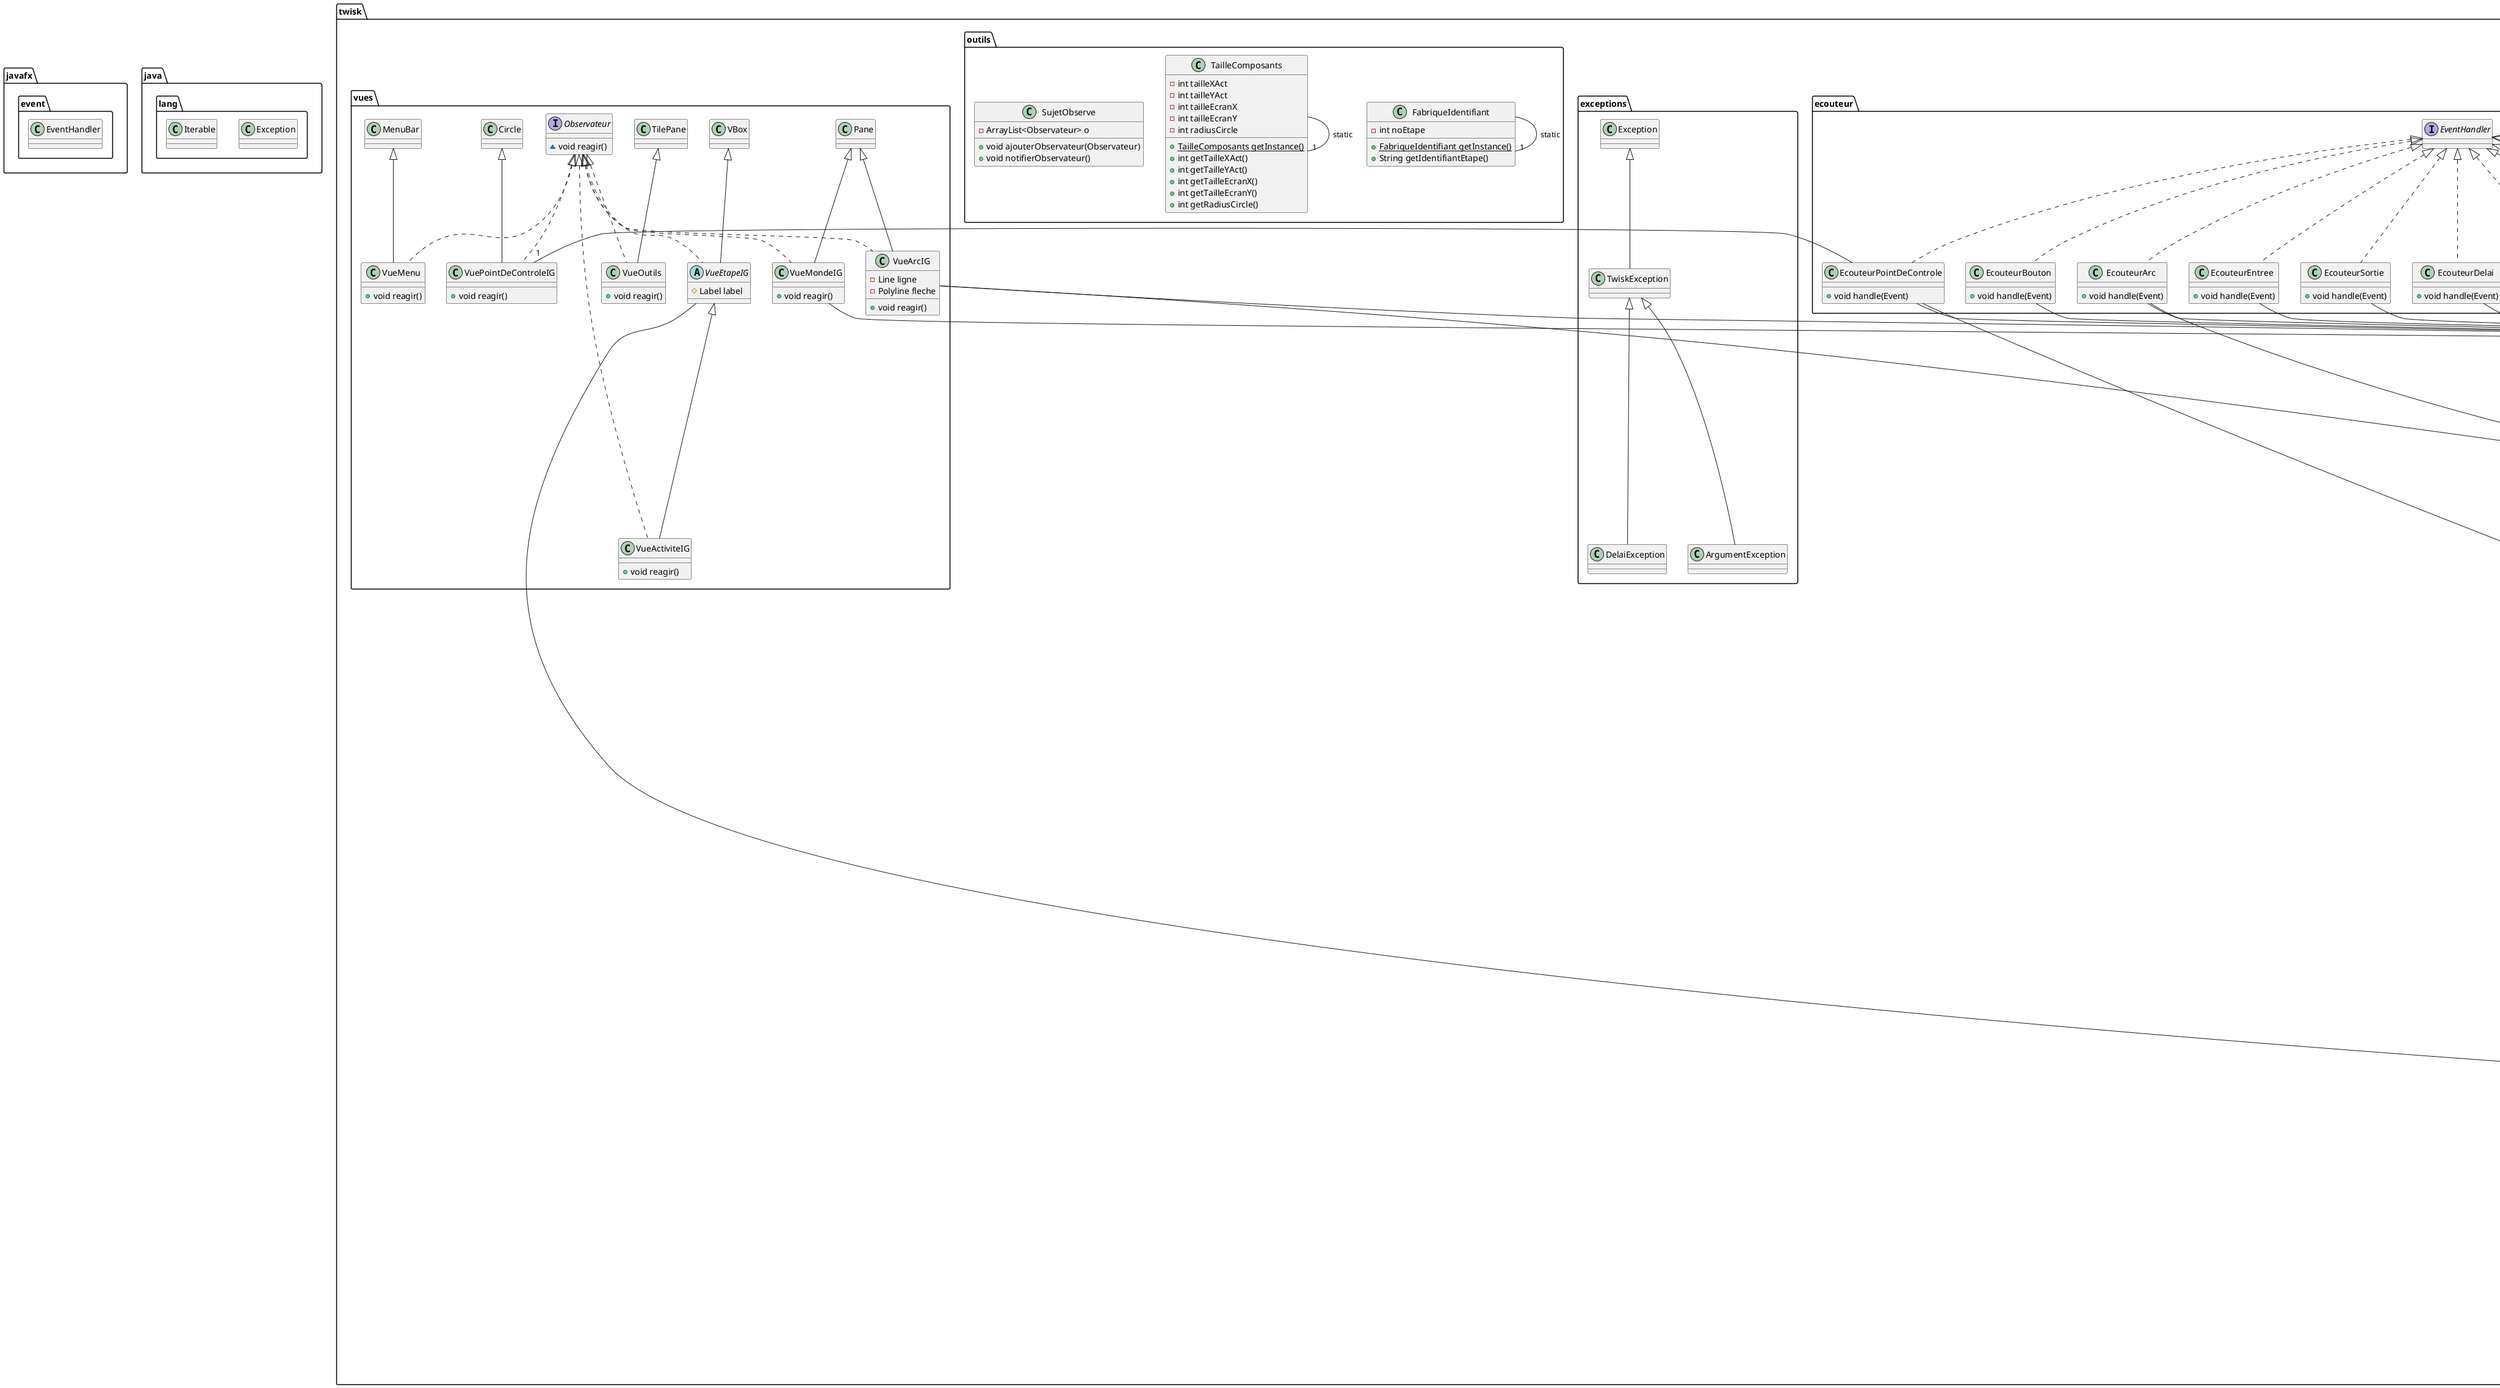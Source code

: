 @startuml

package javafx.event{
    class EventHandler
}

package java.lang{
    class Exception
    class Iterable
}

package twisk.ecouteur{
    class EcouteurEffacerSelection implements EventHandler{
        + void handle(Event)
    }

    class EcouteurQuitter implements EventHandler{
        + void handle(Event)
    }

    class EcouteurActivite implements EventHandler{
        + void handle(Event)
    }
    class EcouteurSupprimerSelection implements EventHandler{
        + void handle(Event)
    }
    class EcouteurRenommerSelection implements EventHandler{
        + void handle(Event)
    }
    class EcouteurBouton implements EventHandler{
        + void handle(Event)
    }

    class EcouteurArc implements EventHandler{
        + void handle(Event)
    }

    class EcouteurEntree implements EventHandler{
        + void handle(Event)
    }

    class EcouteurPointDeControle implements EventHandler{
        + void handle(Event)
    }

    class EcouteurSortie implements EventHandler{
        + void handle(Event)
    }

    class EcouteurDelai implements EventHandler{
        + void handle(Event)
    }
}

package twisk.exceptions{
    class DelaiException extends TwiskException{
    }

    class ArgumentException extends TwiskException{
    }

    class TwiskException extends Exception{
    }
}

package twisk.mondeIG{
    class MondeIG extends SujetObserve implements Iterable{
        - HashMap<String,EtapeIG> etapes
        - ArrayList<ArcIG> arc
        - ArrayList<EtapeIG> etapeSelectionnes
        - ArrayList<ArcIG> arcSelectionnes
        + PointDeControleIG getDepart()
        + PointDeControleIG getArrivee()
        + void setNomPremiereEtapeSelectionnee(String)
        + String getNomPremiereEtapeSelectionnee()
        + String getIdentifiantPremiereEtapeSelectionnee()
        + void setDepart(PointDeControleIG)
        + void setArrivee(PointDeControleIG)
        + void ajouter(String)
        + void ajouter(PointDeControleIG,PointDeControleIG)
        + void setPosEtape(String,int,int)
        + void ajouterSelectionEtape(EtapeIG)
        + void enleverSelectionEtape(EtapeIG)
        + void enleverTouteSelectionEtape()
        + boolean estSelectionneeEtape(EtapeIG)
        + int nbSelectionEtape()
        + void supprimerEtape(EtapeIG)
        + ArrayList<ArcIG> arcRattachee(EtapeIG)
        + boolean estSelectionneeArc(ArcIG)
        + void ajouterSelectionArc(ArcIG)
        + void enleverSelectionArc(ArcIG)
        + void supprimerArc(ArcIG)
        + void enleverTouteSelectionArc()
        + void changementEntree()
        + void changementSortie()
        + void setDelaiEcartTemps(int,int,String)
        + Iterator<EtapeIG> iterator()
        + Iterator<ArcIG> iteratorArc()
        + Iterator<EtapeIG> iteratorEtapesSelectionnees()
        + Iterator<ArcIG> iteratorArcSelectionnees()
    }

    class PointDeControleIG {
        - int posCentreX
        - int posCentreY
        + EtapeIG getEtapeRattachee()
        + int getPosCentreX()
        + int getPosCentreY()
        + String toString()
    }

    class ArcIG {
        + PointDeControleIG getDepart()
        + PointDeControleIG getArrivee()
        + String toString()
    }

    class ActiviteIG extends EtapeIG{
    }

    abstract class EtapeIG implements Iterable{
        # String nom
        # String identifiant
        # int posX
        # int posY
        # int largueur
        # int hauteur
        # int delai
        # int ecartTemps
        # ArrayList<PointDeControleIG> points
        # boolean estEntree
        # boolean estSortie
        + String getIdentifiant()
        + String getNom()
        + void setNom(String)
        + int getPosX()
        + int getPosY()
        + void suppPDC()
        + void setPosPDC()
        + void setPos(int,int)
        + boolean getEstEntree()
        + boolean getEstSortie()
        + void setEstEntree(boolean)
        + void setEstSortie(boolean)
        + void setDelaiEcartTemps(int,int)
        + int getDelai()
        + int getEcartTemps()
        + Iterator<PointDeControleIG> iterator()
        + String toString()
    }
}

package twisk.outils{
    class FabriqueIdentifiant {
        - int noEtape
        + {static} FabriqueIdentifiant getInstance()
        + String getIdentifiantEtape()
    }

    class TailleComposants {
        - int tailleXAct
        - int tailleYAct
        - int tailleEcranX
        - int tailleEcranY
        - int radiusCircle
        + {static} TailleComposants getInstance()
        + int getTailleXAct()
        + int getTailleYAct()
        + int getTailleEcranX()
        + int getTailleEcranY()
        + int getRadiusCircle()
    }

    class SujetObserve {
        - ArrayList<Observateur> o
        + void ajouterObservateur(Observateur)
        + void notifierObservateur()
    }
}

package twisk.vues{
    class VueMondeIG extends Pane implements Observateur{
        + void reagir()
    }

    class VueArcIG extends Pane implements Observateur{
        - Line ligne
        - Polyline fleche
        + void reagir()
    }

    class VueOutils extends TilePane implements Observateur{
        + void reagir()
    }

    class VuePointDeControleIG extends Circle implements Observateur{
        + void reagir()
    }

    interface Observateur{
        ~ void reagir()
    }

    abstract class VueEtapeIG extends VBox implements Observateur{
        # Label label
    }

    class VueActiviteIG extends VueEtapeIG implements Observateur{
        + void reagir()
    }

    class VueMenu extends MenuBar implements Observateur{
        + void reagir()
    }
}

EcouteurArc --"1" ArcIG
EcouteurArc --"1" MondeIG
EcouteurBouton --"1" MondeIG
EcouteurRenommerSelection --"1" MondeIG
EcouteurSupprimerSelection --"1" MondeIG
EcouteurActivite --"1" EtapeIG
EcouteurActivite --"1" MondeIG
EcouteurEffacerSelection --"1" MondeIG
EcouteurDelai --"1" MondeIG
EcouteurSortie --"1" MondeIG
EcouteurEntree --"1" MondeIG
EcouteurPointDeControle --"1" MondeIG
EcouteurPointDeControle --"1" PointDeControleIG
EcouteurPointDeControle --"1" VuePointDeControleIG

MondeIG --"2" PointDeControleIG
ArcIG --"2" PointDeControleIG
PointDeControleIG --"1" EtapeIG

TailleComposants --"1" TailleComposants : static
FabriqueIdentifiant --"1" FabriqueIdentifiant : static

VueArcIG --"1" ArcIG
VueArcIG --"1" MondeIG
VueEtapeIG --"1" EtapeIG
VueMondeIG --"1" MondeIG

@enduml